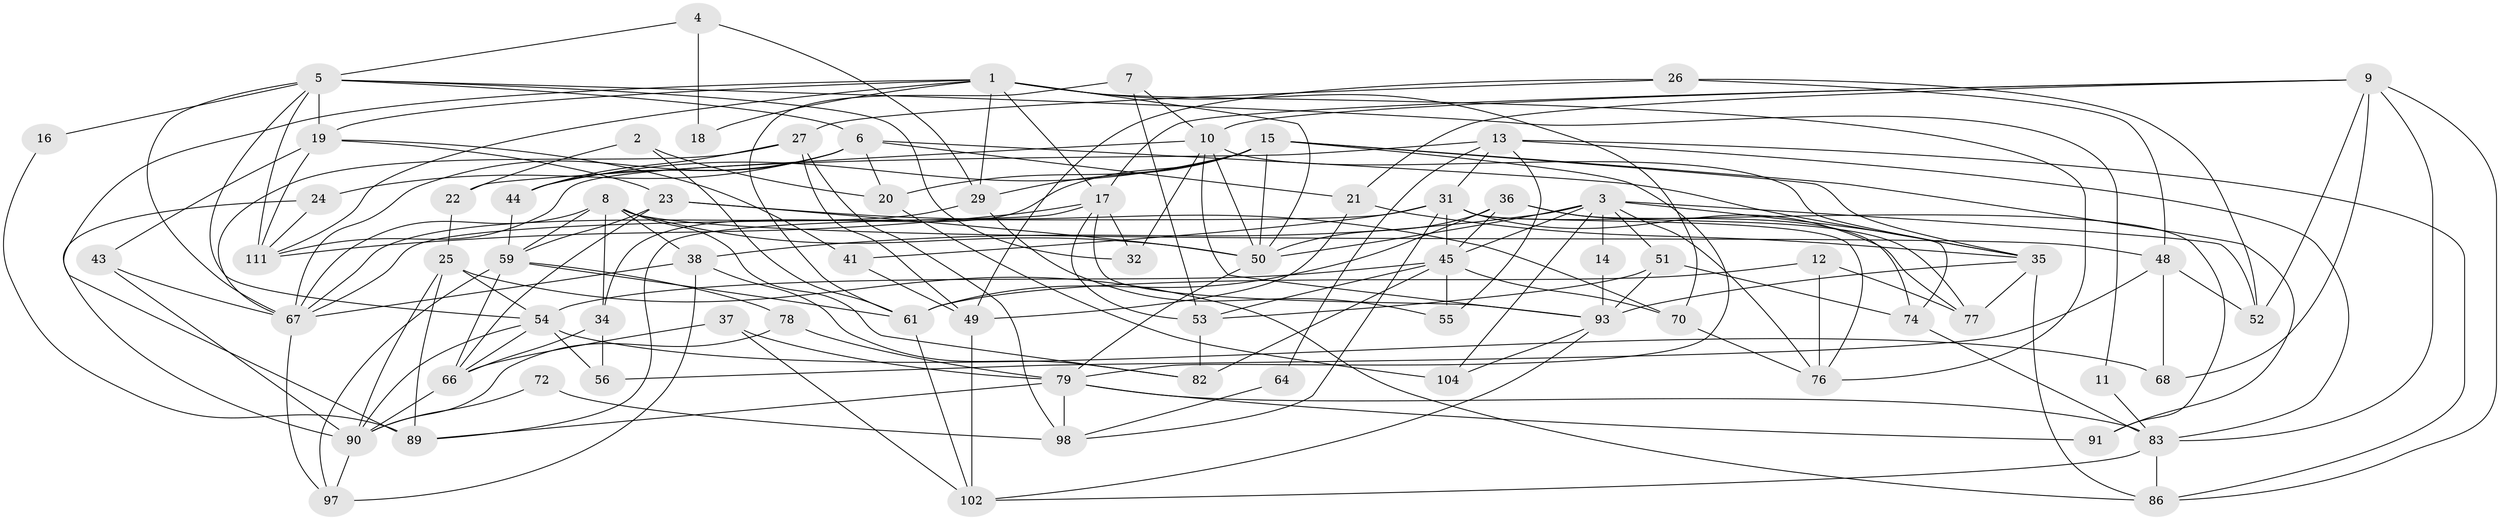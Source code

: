 // Generated by graph-tools (version 1.1) at 2025/52/02/27/25 19:52:09]
// undirected, 73 vertices, 181 edges
graph export_dot {
graph [start="1"]
  node [color=gray90,style=filled];
  1 [super="+30"];
  2;
  3 [super="+105"];
  4 [super="+63"];
  5 [super="+100"];
  6 [super="+39"];
  7;
  8 [super="+40"];
  9 [super="+42"];
  10 [super="+33"];
  11;
  12;
  13 [super="+57"];
  14;
  15 [super="+110"];
  16;
  17;
  18;
  19 [super="+46"];
  20;
  21 [super="+92"];
  22;
  23;
  24;
  25 [super="+81"];
  26 [super="+58"];
  27 [super="+28"];
  29 [super="+94"];
  31 [super="+62"];
  32;
  34 [super="+71"];
  35 [super="+108"];
  36;
  37 [super="+47"];
  38 [super="+60"];
  41;
  43;
  44;
  45 [super="+106"];
  48 [super="+84"];
  49 [super="+85"];
  50 [super="+73"];
  51;
  52;
  53 [super="+99"];
  54 [super="+96"];
  55;
  56;
  59 [super="+95"];
  61 [super="+65"];
  64;
  66 [super="+80"];
  67 [super="+69"];
  68;
  70 [super="+75"];
  72;
  74;
  76 [super="+103"];
  77;
  78;
  79 [super="+87"];
  82;
  83 [super="+88"];
  86;
  89 [super="+107"];
  90 [super="+109"];
  91;
  93 [super="+101"];
  97;
  98;
  102;
  104;
  111;
  1 -- 19;
  1 -- 18;
  1 -- 89;
  1 -- 70;
  1 -- 17;
  1 -- 50;
  1 -- 76;
  1 -- 111;
  1 -- 29;
  2 -- 22;
  2 -- 20;
  2 -- 61;
  3 -- 14;
  3 -- 52;
  3 -- 45;
  3 -- 50;
  3 -- 76;
  3 -- 51;
  3 -- 38;
  3 -- 104;
  3 -- 74;
  4 -- 18;
  4 -- 5;
  4 -- 29;
  5 -- 111;
  5 -- 32;
  5 -- 67;
  5 -- 16;
  5 -- 19;
  5 -- 6;
  5 -- 54;
  5 -- 11;
  6 -- 67;
  6 -- 20;
  6 -- 44;
  6 -- 24;
  6 -- 35;
  6 -- 21;
  7 -- 61;
  7 -- 10;
  7 -- 53;
  8 -- 82;
  8 -- 34;
  8 -- 38;
  8 -- 48;
  8 -- 67;
  8 -- 50;
  8 -- 59;
  9 -- 86;
  9 -- 83;
  9 -- 52;
  9 -- 10;
  9 -- 68;
  9 -- 17;
  9 -- 21;
  10 -- 32;
  10 -- 22;
  10 -- 50;
  10 -- 35;
  10 -- 93;
  11 -- 83;
  12 -- 61;
  12 -- 76;
  12 -- 77;
  13 -- 55;
  13 -- 86;
  13 -- 83;
  13 -- 64;
  13 -- 111;
  13 -- 31;
  14 -- 93;
  15 -- 79;
  15 -- 20;
  15 -- 91;
  15 -- 44;
  15 -- 29;
  15 -- 50;
  15 -- 35;
  15 -- 34;
  16 -- 89;
  17 -- 93;
  17 -- 32;
  17 -- 53;
  17 -- 89;
  17 -- 111;
  19 -- 111;
  19 -- 23;
  19 -- 41;
  19 -- 43;
  20 -- 104;
  21 -- 49 [weight=2];
  21 -- 35;
  22 -- 25;
  23 -- 50;
  23 -- 66;
  23 -- 70;
  23 -- 59;
  24 -- 111;
  24 -- 90;
  25 -- 89;
  25 -- 90;
  25 -- 86;
  25 -- 54;
  26 -- 52;
  26 -- 49;
  26 -- 27;
  26 -- 48;
  27 -- 44;
  27 -- 98;
  27 -- 49;
  27 -- 67;
  29 -- 55;
  29 -- 67;
  31 -- 98;
  31 -- 45;
  31 -- 67;
  31 -- 77;
  31 -- 41;
  31 -- 91;
  31 -- 76;
  34 -- 56;
  34 -- 66;
  35 -- 93;
  35 -- 86;
  35 -- 77;
  36 -- 77;
  36 -- 45;
  36 -- 74;
  36 -- 50;
  36 -- 61;
  37 -- 102;
  37 -- 66;
  37 -- 79;
  38 -- 97;
  38 -- 82;
  38 -- 67;
  41 -- 49;
  43 -- 67;
  43 -- 90;
  44 -- 59;
  45 -- 82 [weight=2];
  45 -- 55;
  45 -- 70;
  45 -- 54;
  45 -- 53;
  48 -- 52;
  48 -- 56;
  48 -- 68;
  49 -- 102;
  50 -- 79;
  51 -- 74;
  51 -- 53;
  51 -- 93;
  53 -- 82;
  54 -- 68;
  54 -- 56;
  54 -- 90;
  54 -- 66;
  59 -- 97;
  59 -- 61;
  59 -- 66;
  59 -- 78;
  61 -- 102;
  64 -- 98;
  66 -- 90;
  67 -- 97;
  70 -- 76;
  72 -- 98;
  72 -- 90;
  74 -- 83;
  78 -- 79;
  78 -- 90;
  79 -- 91;
  79 -- 98;
  79 -- 83;
  79 -- 89;
  83 -- 86;
  83 -- 102;
  90 -- 97;
  93 -- 102;
  93 -- 104;
}
